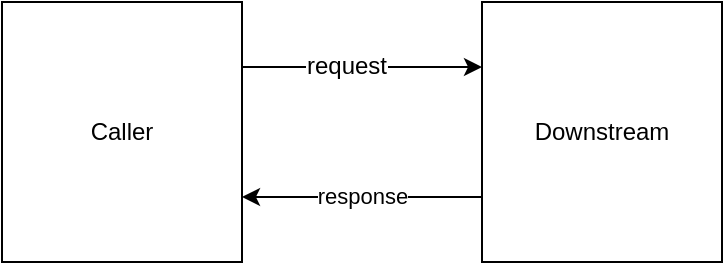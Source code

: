 <mxfile version="12.4.2" type="device" pages="1"><diagram id="8jegMjgwCD9gXcb4xTA_" name="Page-1"><mxGraphModel dx="1106" dy="785" grid="1" gridSize="10" guides="1" tooltips="1" connect="1" arrows="1" fold="1" page="1" pageScale="1" pageWidth="1100" pageHeight="850" math="0" shadow="0"><root><mxCell id="0"/><mxCell id="1" parent="0"/><mxCell id="I8VIJE63R35ooPUWU6-p-4" style="edgeStyle=orthogonalEdgeStyle;rounded=0;orthogonalLoop=1;jettySize=auto;html=1;exitX=1;exitY=0.25;exitDx=0;exitDy=0;entryX=0;entryY=0.25;entryDx=0;entryDy=0;" edge="1" parent="1" source="I8VIJE63R35ooPUWU6-p-1" target="I8VIJE63R35ooPUWU6-p-3"><mxGeometry relative="1" as="geometry"/></mxCell><mxCell id="I8VIJE63R35ooPUWU6-p-6" value="request" style="text;html=1;align=center;verticalAlign=middle;resizable=0;points=[];;labelBackgroundColor=#ffffff;" vertex="1" connectable="0" parent="I8VIJE63R35ooPUWU6-p-4"><mxGeometry x="-0.133" y="1" relative="1" as="geometry"><mxPoint as="offset"/></mxGeometry></mxCell><mxCell id="I8VIJE63R35ooPUWU6-p-1" value="Caller" style="rounded=0;whiteSpace=wrap;html=1;" vertex="1" parent="1"><mxGeometry x="240" y="80" width="120" height="130" as="geometry"/></mxCell><mxCell id="I8VIJE63R35ooPUWU6-p-5" value="response" style="edgeStyle=orthogonalEdgeStyle;rounded=0;orthogonalLoop=1;jettySize=auto;html=1;exitX=0;exitY=0.75;exitDx=0;exitDy=0;entryX=1;entryY=0.75;entryDx=0;entryDy=0;" edge="1" parent="1" source="I8VIJE63R35ooPUWU6-p-3" target="I8VIJE63R35ooPUWU6-p-1"><mxGeometry relative="1" as="geometry"/></mxCell><mxCell id="I8VIJE63R35ooPUWU6-p-3" value="Downstream" style="rounded=0;whiteSpace=wrap;html=1;" vertex="1" parent="1"><mxGeometry x="480" y="80" width="120" height="130" as="geometry"/></mxCell></root></mxGraphModel></diagram></mxfile>